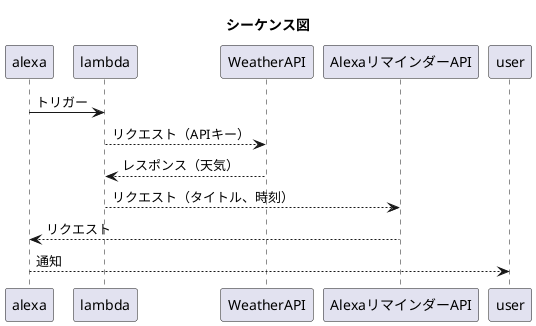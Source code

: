 @startuml
title シーケンス図
alexa -> lambda: トリガー
lambda --> WeatherAPI: リクエスト（APIキー）
WeatherAPI --> lambda: レスポンス（天気）
lambda --> AlexaリマインダーAPI: リクエスト（タイトル、時刻）
AlexaリマインダーAPI --> alexa: リクエスト
alexa --> user:通知
@enduml